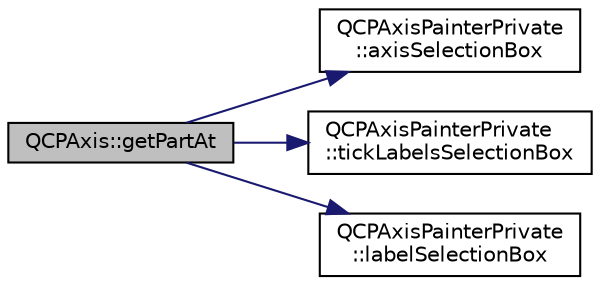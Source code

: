 digraph "QCPAxis::getPartAt"
{
  edge [fontname="Helvetica",fontsize="10",labelfontname="Helvetica",labelfontsize="10"];
  node [fontname="Helvetica",fontsize="10",shape=record];
  rankdir="LR";
  Node273 [label="QCPAxis::getPartAt",height=0.2,width=0.4,color="black", fillcolor="grey75", style="filled", fontcolor="black"];
  Node273 -> Node274 [color="midnightblue",fontsize="10",style="solid",fontname="Helvetica"];
  Node274 [label="QCPAxisPainterPrivate\l::axisSelectionBox",height=0.2,width=0.4,color="black", fillcolor="white", style="filled",URL="$dc/dba/class_q_c_p_axis_painter_private.html#ab29635564acb5d0012fa9e297477db05"];
  Node273 -> Node275 [color="midnightblue",fontsize="10",style="solid",fontname="Helvetica"];
  Node275 [label="QCPAxisPainterPrivate\l::tickLabelsSelectionBox",height=0.2,width=0.4,color="black", fillcolor="white", style="filled",URL="$dc/dba/class_q_c_p_axis_painter_private.html#acf8a4fef47cec70b596fe20941aa5b16"];
  Node273 -> Node276 [color="midnightblue",fontsize="10",style="solid",fontname="Helvetica"];
  Node276 [label="QCPAxisPainterPrivate\l::labelSelectionBox",height=0.2,width=0.4,color="black", fillcolor="white", style="filled",URL="$dc/dba/class_q_c_p_axis_painter_private.html#ae7800667d15867040ada5f4bf027f070"];
}
